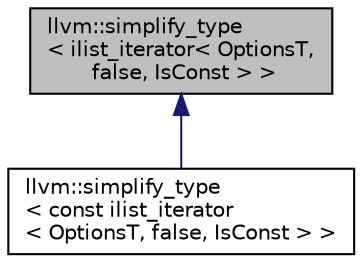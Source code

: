 digraph "llvm::simplify_type&lt; ilist_iterator&lt; OptionsT, false, IsConst &gt; &gt;"
{
 // LATEX_PDF_SIZE
  bgcolor="transparent";
  edge [fontname="Helvetica",fontsize="10",labelfontname="Helvetica",labelfontsize="10"];
  node [fontname="Helvetica",fontsize="10",shape="box"];
  Node1 [label="llvm::simplify_type\l\< ilist_iterator\< OptionsT,\l false, IsConst \> \>",height=0.2,width=0.4,color="black", fillcolor="grey75", style="filled", fontcolor="black",tooltip="Allow ilist_iterators to convert into pointers to a node automatically when used by the dyn_cast,..."];
  Node1 -> Node2 [dir="back",color="midnightblue",fontsize="10",style="solid",fontname="Helvetica"];
  Node2 [label="llvm::simplify_type\l\< const ilist_iterator\l\< OptionsT, false, IsConst \> \>",height=0.2,width=0.4,color="black",URL="$structllvm_1_1simplify__type_3_01const_01ilist__iterator_3_01OptionsT_00_01false_00_01IsConst_01_4_01_4.html",tooltip=" "];
}
